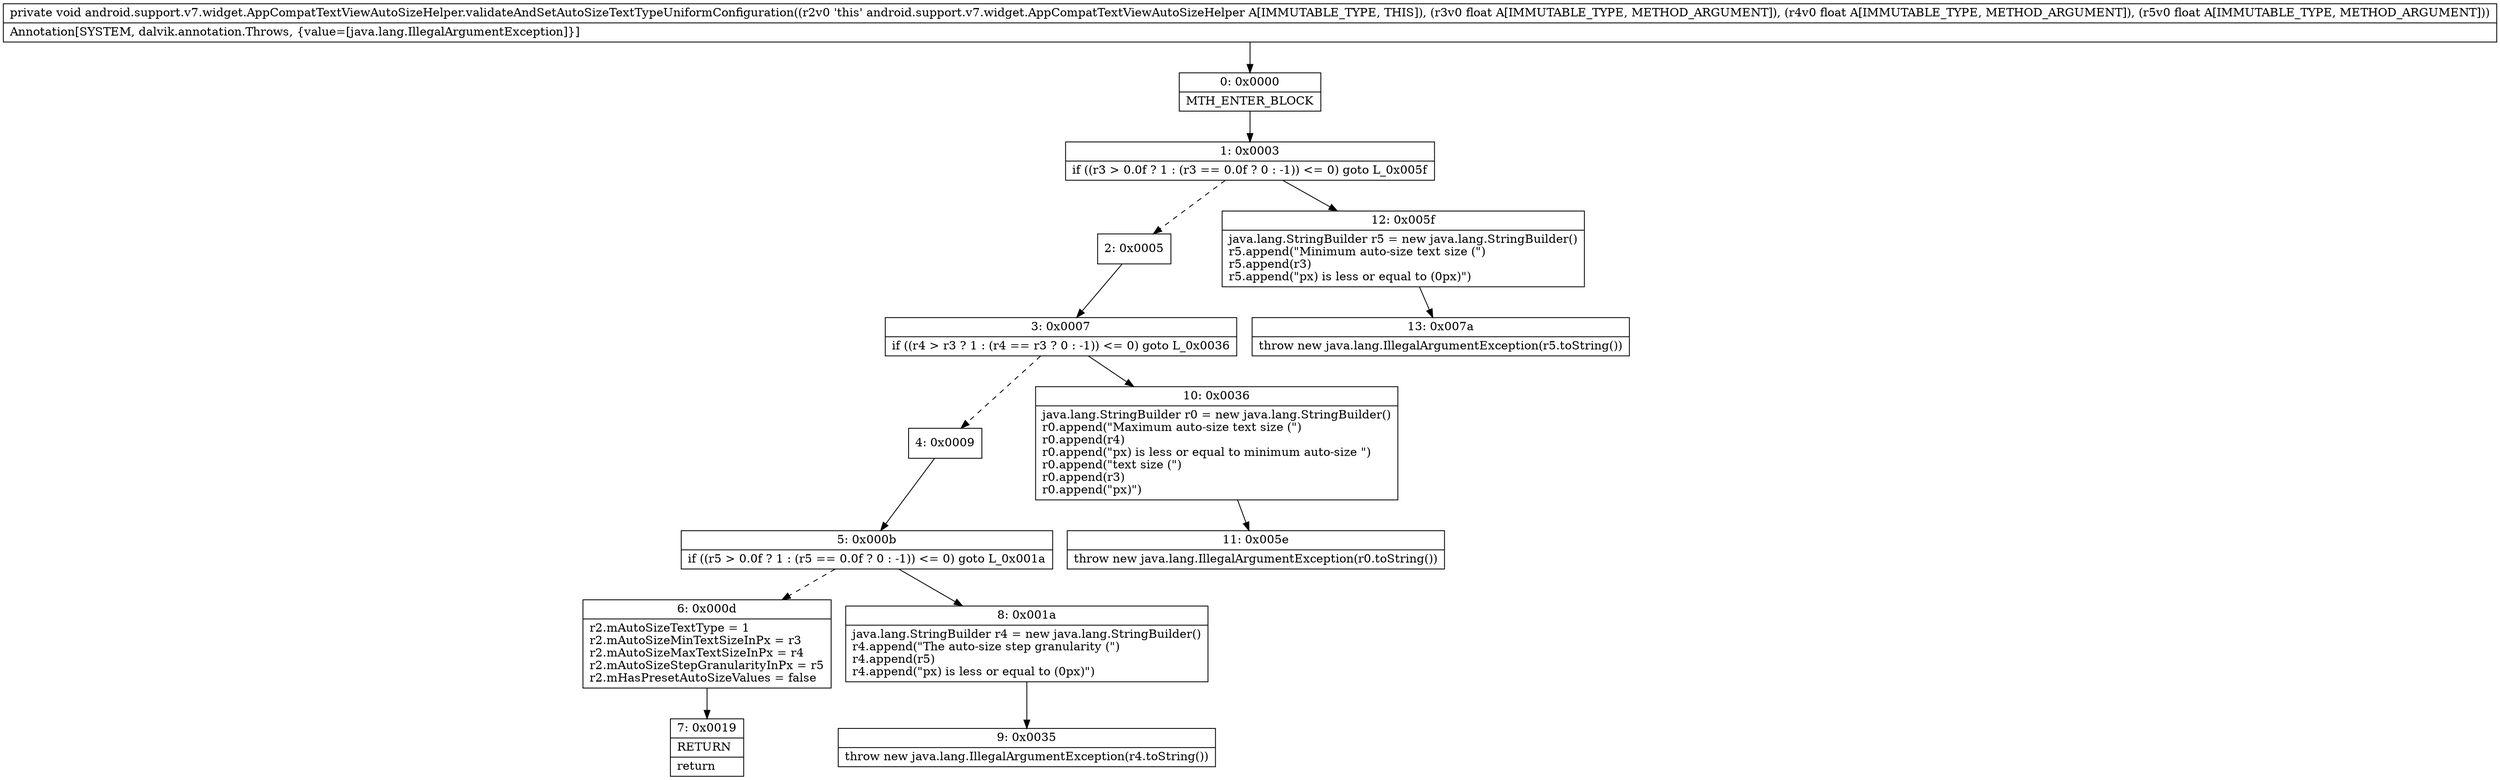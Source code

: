 digraph "CFG forandroid.support.v7.widget.AppCompatTextViewAutoSizeHelper.validateAndSetAutoSizeTextTypeUniformConfiguration(FFF)V" {
Node_0 [shape=record,label="{0\:\ 0x0000|MTH_ENTER_BLOCK\l}"];
Node_1 [shape=record,label="{1\:\ 0x0003|if ((r3 \> 0.0f ? 1 : (r3 == 0.0f ? 0 : \-1)) \<= 0) goto L_0x005f\l}"];
Node_2 [shape=record,label="{2\:\ 0x0005}"];
Node_3 [shape=record,label="{3\:\ 0x0007|if ((r4 \> r3 ? 1 : (r4 == r3 ? 0 : \-1)) \<= 0) goto L_0x0036\l}"];
Node_4 [shape=record,label="{4\:\ 0x0009}"];
Node_5 [shape=record,label="{5\:\ 0x000b|if ((r5 \> 0.0f ? 1 : (r5 == 0.0f ? 0 : \-1)) \<= 0) goto L_0x001a\l}"];
Node_6 [shape=record,label="{6\:\ 0x000d|r2.mAutoSizeTextType = 1\lr2.mAutoSizeMinTextSizeInPx = r3\lr2.mAutoSizeMaxTextSizeInPx = r4\lr2.mAutoSizeStepGranularityInPx = r5\lr2.mHasPresetAutoSizeValues = false\l}"];
Node_7 [shape=record,label="{7\:\ 0x0019|RETURN\l|return\l}"];
Node_8 [shape=record,label="{8\:\ 0x001a|java.lang.StringBuilder r4 = new java.lang.StringBuilder()\lr4.append(\"The auto\-size step granularity (\")\lr4.append(r5)\lr4.append(\"px) is less or equal to (0px)\")\l}"];
Node_9 [shape=record,label="{9\:\ 0x0035|throw new java.lang.IllegalArgumentException(r4.toString())\l}"];
Node_10 [shape=record,label="{10\:\ 0x0036|java.lang.StringBuilder r0 = new java.lang.StringBuilder()\lr0.append(\"Maximum auto\-size text size (\")\lr0.append(r4)\lr0.append(\"px) is less or equal to minimum auto\-size \")\lr0.append(\"text size (\")\lr0.append(r3)\lr0.append(\"px)\")\l}"];
Node_11 [shape=record,label="{11\:\ 0x005e|throw new java.lang.IllegalArgumentException(r0.toString())\l}"];
Node_12 [shape=record,label="{12\:\ 0x005f|java.lang.StringBuilder r5 = new java.lang.StringBuilder()\lr5.append(\"Minimum auto\-size text size (\")\lr5.append(r3)\lr5.append(\"px) is less or equal to (0px)\")\l}"];
Node_13 [shape=record,label="{13\:\ 0x007a|throw new java.lang.IllegalArgumentException(r5.toString())\l}"];
MethodNode[shape=record,label="{private void android.support.v7.widget.AppCompatTextViewAutoSizeHelper.validateAndSetAutoSizeTextTypeUniformConfiguration((r2v0 'this' android.support.v7.widget.AppCompatTextViewAutoSizeHelper A[IMMUTABLE_TYPE, THIS]), (r3v0 float A[IMMUTABLE_TYPE, METHOD_ARGUMENT]), (r4v0 float A[IMMUTABLE_TYPE, METHOD_ARGUMENT]), (r5v0 float A[IMMUTABLE_TYPE, METHOD_ARGUMENT]))  | Annotation[SYSTEM, dalvik.annotation.Throws, \{value=[java.lang.IllegalArgumentException]\}]\l}"];
MethodNode -> Node_0;
Node_0 -> Node_1;
Node_1 -> Node_2[style=dashed];
Node_1 -> Node_12;
Node_2 -> Node_3;
Node_3 -> Node_4[style=dashed];
Node_3 -> Node_10;
Node_4 -> Node_5;
Node_5 -> Node_6[style=dashed];
Node_5 -> Node_8;
Node_6 -> Node_7;
Node_8 -> Node_9;
Node_10 -> Node_11;
Node_12 -> Node_13;
}

